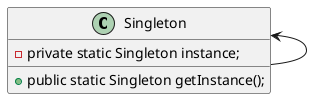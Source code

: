 @startuml

class Singleton {
    - private static Singleton instance;

    + public static Singleton getInstance();
}

Singleton <-- Singleton


@enduml